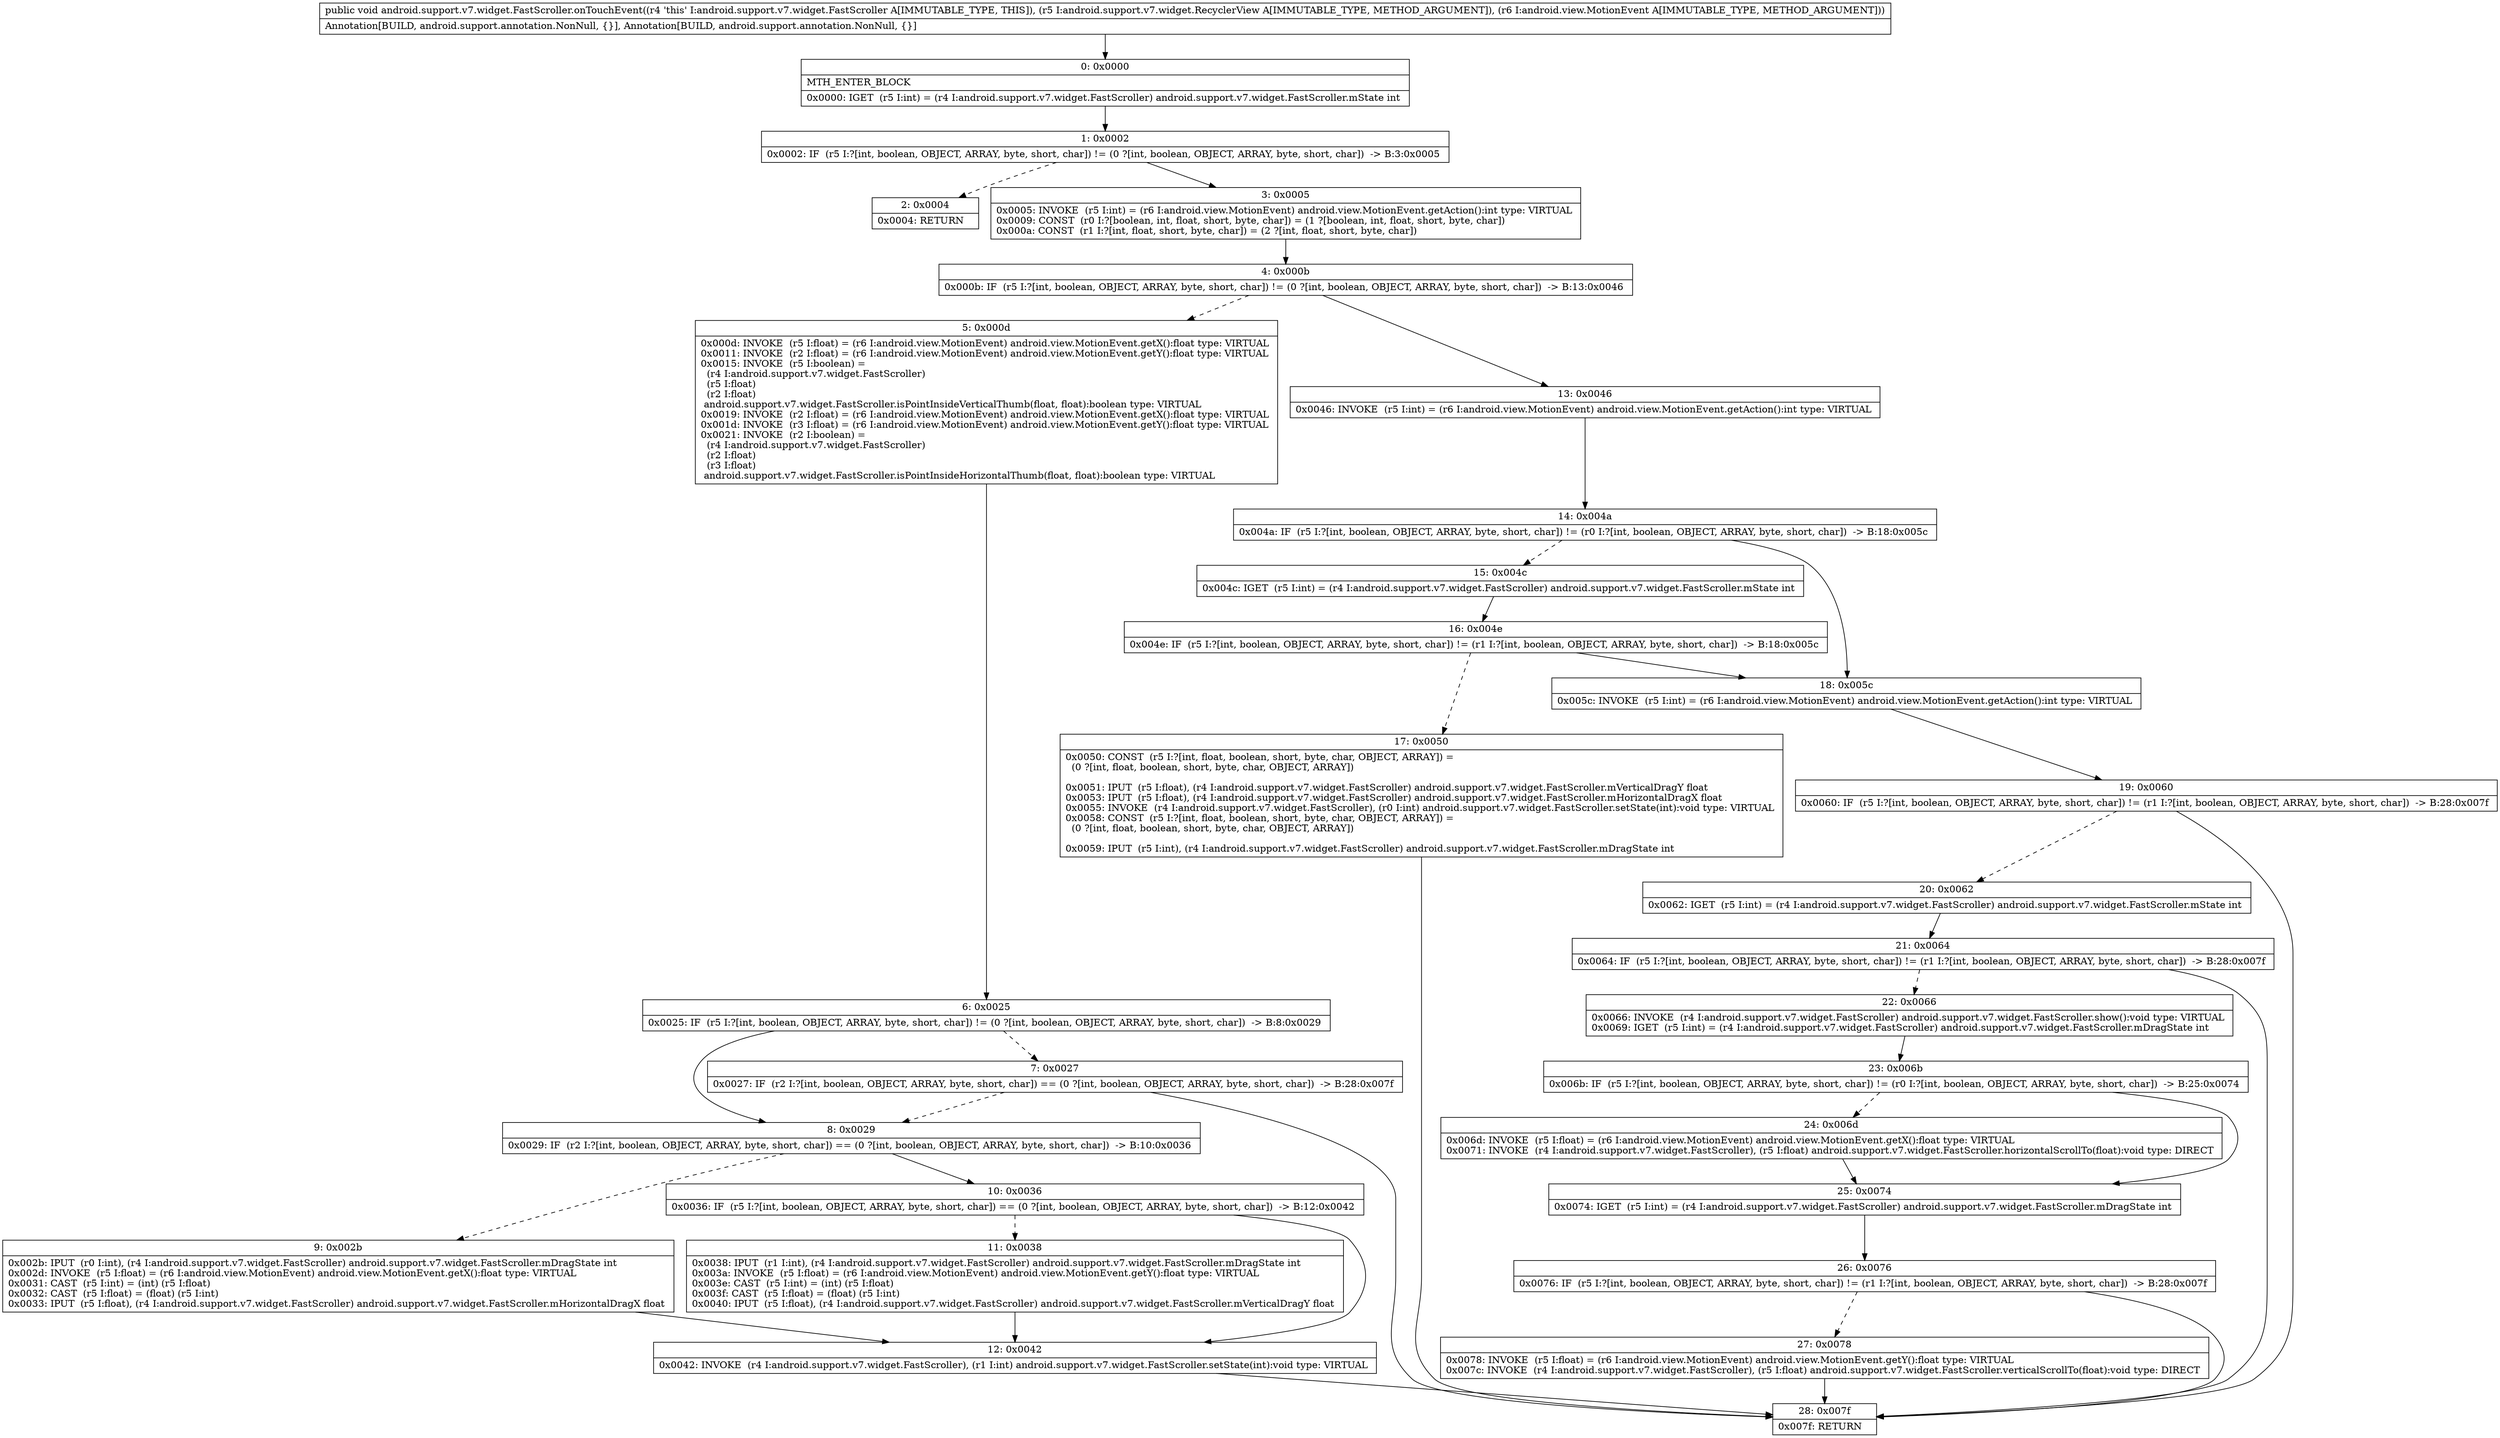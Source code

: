 digraph "CFG forandroid.support.v7.widget.FastScroller.onTouchEvent(Landroid\/support\/v7\/widget\/RecyclerView;Landroid\/view\/MotionEvent;)V" {
Node_0 [shape=record,label="{0\:\ 0x0000|MTH_ENTER_BLOCK\l|0x0000: IGET  (r5 I:int) = (r4 I:android.support.v7.widget.FastScroller) android.support.v7.widget.FastScroller.mState int \l}"];
Node_1 [shape=record,label="{1\:\ 0x0002|0x0002: IF  (r5 I:?[int, boolean, OBJECT, ARRAY, byte, short, char]) != (0 ?[int, boolean, OBJECT, ARRAY, byte, short, char])  \-\> B:3:0x0005 \l}"];
Node_2 [shape=record,label="{2\:\ 0x0004|0x0004: RETURN   \l}"];
Node_3 [shape=record,label="{3\:\ 0x0005|0x0005: INVOKE  (r5 I:int) = (r6 I:android.view.MotionEvent) android.view.MotionEvent.getAction():int type: VIRTUAL \l0x0009: CONST  (r0 I:?[boolean, int, float, short, byte, char]) = (1 ?[boolean, int, float, short, byte, char]) \l0x000a: CONST  (r1 I:?[int, float, short, byte, char]) = (2 ?[int, float, short, byte, char]) \l}"];
Node_4 [shape=record,label="{4\:\ 0x000b|0x000b: IF  (r5 I:?[int, boolean, OBJECT, ARRAY, byte, short, char]) != (0 ?[int, boolean, OBJECT, ARRAY, byte, short, char])  \-\> B:13:0x0046 \l}"];
Node_5 [shape=record,label="{5\:\ 0x000d|0x000d: INVOKE  (r5 I:float) = (r6 I:android.view.MotionEvent) android.view.MotionEvent.getX():float type: VIRTUAL \l0x0011: INVOKE  (r2 I:float) = (r6 I:android.view.MotionEvent) android.view.MotionEvent.getY():float type: VIRTUAL \l0x0015: INVOKE  (r5 I:boolean) = \l  (r4 I:android.support.v7.widget.FastScroller)\l  (r5 I:float)\l  (r2 I:float)\l android.support.v7.widget.FastScroller.isPointInsideVerticalThumb(float, float):boolean type: VIRTUAL \l0x0019: INVOKE  (r2 I:float) = (r6 I:android.view.MotionEvent) android.view.MotionEvent.getX():float type: VIRTUAL \l0x001d: INVOKE  (r3 I:float) = (r6 I:android.view.MotionEvent) android.view.MotionEvent.getY():float type: VIRTUAL \l0x0021: INVOKE  (r2 I:boolean) = \l  (r4 I:android.support.v7.widget.FastScroller)\l  (r2 I:float)\l  (r3 I:float)\l android.support.v7.widget.FastScroller.isPointInsideHorizontalThumb(float, float):boolean type: VIRTUAL \l}"];
Node_6 [shape=record,label="{6\:\ 0x0025|0x0025: IF  (r5 I:?[int, boolean, OBJECT, ARRAY, byte, short, char]) != (0 ?[int, boolean, OBJECT, ARRAY, byte, short, char])  \-\> B:8:0x0029 \l}"];
Node_7 [shape=record,label="{7\:\ 0x0027|0x0027: IF  (r2 I:?[int, boolean, OBJECT, ARRAY, byte, short, char]) == (0 ?[int, boolean, OBJECT, ARRAY, byte, short, char])  \-\> B:28:0x007f \l}"];
Node_8 [shape=record,label="{8\:\ 0x0029|0x0029: IF  (r2 I:?[int, boolean, OBJECT, ARRAY, byte, short, char]) == (0 ?[int, boolean, OBJECT, ARRAY, byte, short, char])  \-\> B:10:0x0036 \l}"];
Node_9 [shape=record,label="{9\:\ 0x002b|0x002b: IPUT  (r0 I:int), (r4 I:android.support.v7.widget.FastScroller) android.support.v7.widget.FastScroller.mDragState int \l0x002d: INVOKE  (r5 I:float) = (r6 I:android.view.MotionEvent) android.view.MotionEvent.getX():float type: VIRTUAL \l0x0031: CAST  (r5 I:int) = (int) (r5 I:float) \l0x0032: CAST  (r5 I:float) = (float) (r5 I:int) \l0x0033: IPUT  (r5 I:float), (r4 I:android.support.v7.widget.FastScroller) android.support.v7.widget.FastScroller.mHorizontalDragX float \l}"];
Node_10 [shape=record,label="{10\:\ 0x0036|0x0036: IF  (r5 I:?[int, boolean, OBJECT, ARRAY, byte, short, char]) == (0 ?[int, boolean, OBJECT, ARRAY, byte, short, char])  \-\> B:12:0x0042 \l}"];
Node_11 [shape=record,label="{11\:\ 0x0038|0x0038: IPUT  (r1 I:int), (r4 I:android.support.v7.widget.FastScroller) android.support.v7.widget.FastScroller.mDragState int \l0x003a: INVOKE  (r5 I:float) = (r6 I:android.view.MotionEvent) android.view.MotionEvent.getY():float type: VIRTUAL \l0x003e: CAST  (r5 I:int) = (int) (r5 I:float) \l0x003f: CAST  (r5 I:float) = (float) (r5 I:int) \l0x0040: IPUT  (r5 I:float), (r4 I:android.support.v7.widget.FastScroller) android.support.v7.widget.FastScroller.mVerticalDragY float \l}"];
Node_12 [shape=record,label="{12\:\ 0x0042|0x0042: INVOKE  (r4 I:android.support.v7.widget.FastScroller), (r1 I:int) android.support.v7.widget.FastScroller.setState(int):void type: VIRTUAL \l}"];
Node_13 [shape=record,label="{13\:\ 0x0046|0x0046: INVOKE  (r5 I:int) = (r6 I:android.view.MotionEvent) android.view.MotionEvent.getAction():int type: VIRTUAL \l}"];
Node_14 [shape=record,label="{14\:\ 0x004a|0x004a: IF  (r5 I:?[int, boolean, OBJECT, ARRAY, byte, short, char]) != (r0 I:?[int, boolean, OBJECT, ARRAY, byte, short, char])  \-\> B:18:0x005c \l}"];
Node_15 [shape=record,label="{15\:\ 0x004c|0x004c: IGET  (r5 I:int) = (r4 I:android.support.v7.widget.FastScroller) android.support.v7.widget.FastScroller.mState int \l}"];
Node_16 [shape=record,label="{16\:\ 0x004e|0x004e: IF  (r5 I:?[int, boolean, OBJECT, ARRAY, byte, short, char]) != (r1 I:?[int, boolean, OBJECT, ARRAY, byte, short, char])  \-\> B:18:0x005c \l}"];
Node_17 [shape=record,label="{17\:\ 0x0050|0x0050: CONST  (r5 I:?[int, float, boolean, short, byte, char, OBJECT, ARRAY]) = \l  (0 ?[int, float, boolean, short, byte, char, OBJECT, ARRAY])\l \l0x0051: IPUT  (r5 I:float), (r4 I:android.support.v7.widget.FastScroller) android.support.v7.widget.FastScroller.mVerticalDragY float \l0x0053: IPUT  (r5 I:float), (r4 I:android.support.v7.widget.FastScroller) android.support.v7.widget.FastScroller.mHorizontalDragX float \l0x0055: INVOKE  (r4 I:android.support.v7.widget.FastScroller), (r0 I:int) android.support.v7.widget.FastScroller.setState(int):void type: VIRTUAL \l0x0058: CONST  (r5 I:?[int, float, boolean, short, byte, char, OBJECT, ARRAY]) = \l  (0 ?[int, float, boolean, short, byte, char, OBJECT, ARRAY])\l \l0x0059: IPUT  (r5 I:int), (r4 I:android.support.v7.widget.FastScroller) android.support.v7.widget.FastScroller.mDragState int \l}"];
Node_18 [shape=record,label="{18\:\ 0x005c|0x005c: INVOKE  (r5 I:int) = (r6 I:android.view.MotionEvent) android.view.MotionEvent.getAction():int type: VIRTUAL \l}"];
Node_19 [shape=record,label="{19\:\ 0x0060|0x0060: IF  (r5 I:?[int, boolean, OBJECT, ARRAY, byte, short, char]) != (r1 I:?[int, boolean, OBJECT, ARRAY, byte, short, char])  \-\> B:28:0x007f \l}"];
Node_20 [shape=record,label="{20\:\ 0x0062|0x0062: IGET  (r5 I:int) = (r4 I:android.support.v7.widget.FastScroller) android.support.v7.widget.FastScroller.mState int \l}"];
Node_21 [shape=record,label="{21\:\ 0x0064|0x0064: IF  (r5 I:?[int, boolean, OBJECT, ARRAY, byte, short, char]) != (r1 I:?[int, boolean, OBJECT, ARRAY, byte, short, char])  \-\> B:28:0x007f \l}"];
Node_22 [shape=record,label="{22\:\ 0x0066|0x0066: INVOKE  (r4 I:android.support.v7.widget.FastScroller) android.support.v7.widget.FastScroller.show():void type: VIRTUAL \l0x0069: IGET  (r5 I:int) = (r4 I:android.support.v7.widget.FastScroller) android.support.v7.widget.FastScroller.mDragState int \l}"];
Node_23 [shape=record,label="{23\:\ 0x006b|0x006b: IF  (r5 I:?[int, boolean, OBJECT, ARRAY, byte, short, char]) != (r0 I:?[int, boolean, OBJECT, ARRAY, byte, short, char])  \-\> B:25:0x0074 \l}"];
Node_24 [shape=record,label="{24\:\ 0x006d|0x006d: INVOKE  (r5 I:float) = (r6 I:android.view.MotionEvent) android.view.MotionEvent.getX():float type: VIRTUAL \l0x0071: INVOKE  (r4 I:android.support.v7.widget.FastScroller), (r5 I:float) android.support.v7.widget.FastScroller.horizontalScrollTo(float):void type: DIRECT \l}"];
Node_25 [shape=record,label="{25\:\ 0x0074|0x0074: IGET  (r5 I:int) = (r4 I:android.support.v7.widget.FastScroller) android.support.v7.widget.FastScroller.mDragState int \l}"];
Node_26 [shape=record,label="{26\:\ 0x0076|0x0076: IF  (r5 I:?[int, boolean, OBJECT, ARRAY, byte, short, char]) != (r1 I:?[int, boolean, OBJECT, ARRAY, byte, short, char])  \-\> B:28:0x007f \l}"];
Node_27 [shape=record,label="{27\:\ 0x0078|0x0078: INVOKE  (r5 I:float) = (r6 I:android.view.MotionEvent) android.view.MotionEvent.getY():float type: VIRTUAL \l0x007c: INVOKE  (r4 I:android.support.v7.widget.FastScroller), (r5 I:float) android.support.v7.widget.FastScroller.verticalScrollTo(float):void type: DIRECT \l}"];
Node_28 [shape=record,label="{28\:\ 0x007f|0x007f: RETURN   \l}"];
MethodNode[shape=record,label="{public void android.support.v7.widget.FastScroller.onTouchEvent((r4 'this' I:android.support.v7.widget.FastScroller A[IMMUTABLE_TYPE, THIS]), (r5 I:android.support.v7.widget.RecyclerView A[IMMUTABLE_TYPE, METHOD_ARGUMENT]), (r6 I:android.view.MotionEvent A[IMMUTABLE_TYPE, METHOD_ARGUMENT]))  | Annotation[BUILD, android.support.annotation.NonNull, \{\}], Annotation[BUILD, android.support.annotation.NonNull, \{\}]\l}"];
MethodNode -> Node_0;
Node_0 -> Node_1;
Node_1 -> Node_2[style=dashed];
Node_1 -> Node_3;
Node_3 -> Node_4;
Node_4 -> Node_5[style=dashed];
Node_4 -> Node_13;
Node_5 -> Node_6;
Node_6 -> Node_7[style=dashed];
Node_6 -> Node_8;
Node_7 -> Node_8[style=dashed];
Node_7 -> Node_28;
Node_8 -> Node_9[style=dashed];
Node_8 -> Node_10;
Node_9 -> Node_12;
Node_10 -> Node_11[style=dashed];
Node_10 -> Node_12;
Node_11 -> Node_12;
Node_12 -> Node_28;
Node_13 -> Node_14;
Node_14 -> Node_15[style=dashed];
Node_14 -> Node_18;
Node_15 -> Node_16;
Node_16 -> Node_17[style=dashed];
Node_16 -> Node_18;
Node_17 -> Node_28;
Node_18 -> Node_19;
Node_19 -> Node_20[style=dashed];
Node_19 -> Node_28;
Node_20 -> Node_21;
Node_21 -> Node_22[style=dashed];
Node_21 -> Node_28;
Node_22 -> Node_23;
Node_23 -> Node_24[style=dashed];
Node_23 -> Node_25;
Node_24 -> Node_25;
Node_25 -> Node_26;
Node_26 -> Node_27[style=dashed];
Node_26 -> Node_28;
Node_27 -> Node_28;
}

